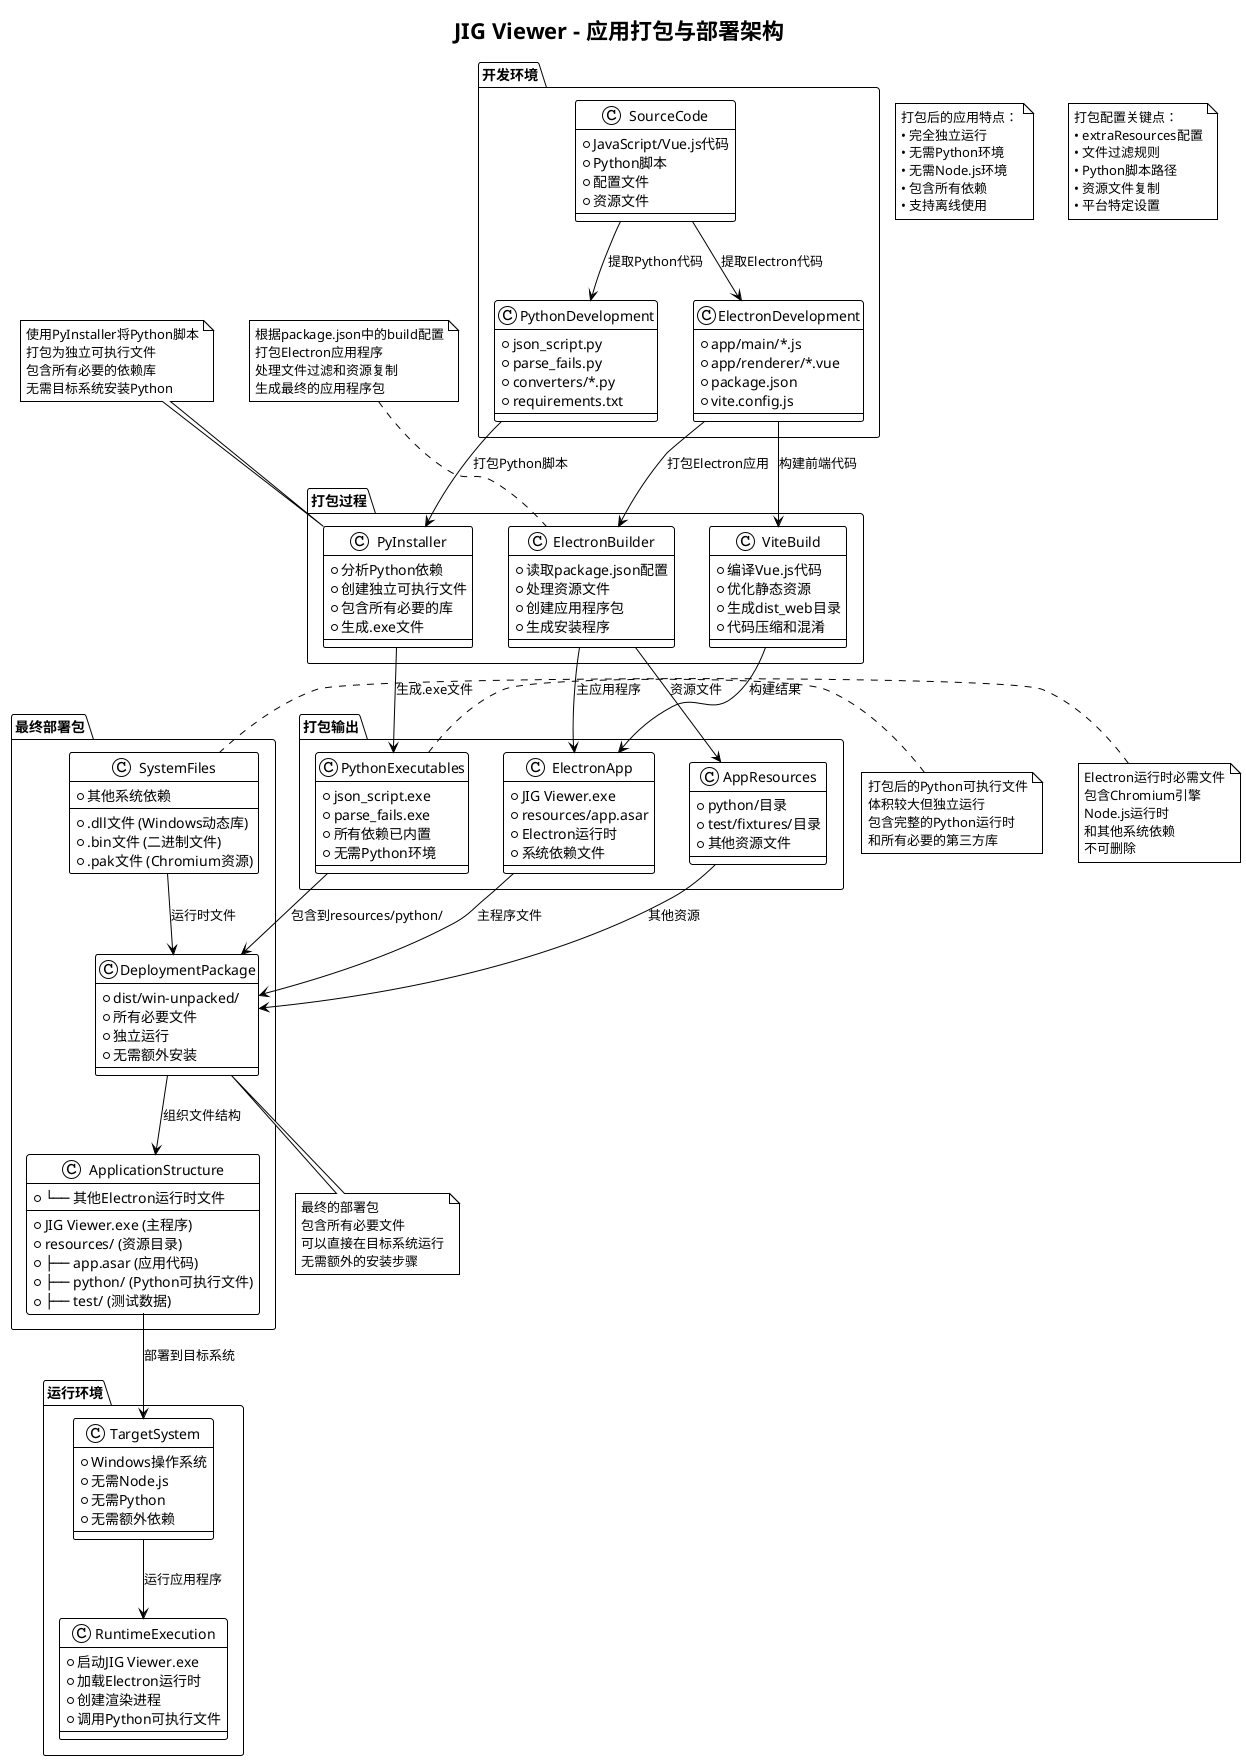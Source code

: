 @startuml Deployment_Architecture

!theme plain
title JIG Viewer - 应用打包与部署架构

package "开发环境" {
  class SourceCode {
    +JavaScript/Vue.js代码
    +Python脚本
    +配置文件
    +资源文件
  }

  class PythonDevelopment {
    +json_script.py
    +parse_fails.py
    +converters/*.py
    +requirements.txt
  }

  class ElectronDevelopment {
    +app/main/*.js
    +app/renderer/*.vue
    +package.json
    +vite.config.js
  }
}

package "打包过程" {
  class PyInstaller {
    +分析Python依赖
    +创建独立可执行文件
    +包含所有必要的库
    +生成.exe文件
  }

  class ElectronBuilder {
    +读取package.json配置
    +处理资源文件
    +创建应用程序包
    +生成安装程序
  }

  class ViteBuild {
    +编译Vue.js代码
    +优化静态资源
    +生成dist_web目录
    +代码压缩和混淆
  }
}

package "打包输出" {
  class PythonExecutables {
    +json_script.exe
    +parse_fails.exe
    +所有依赖已内置
    +无需Python环境
  }

  class ElectronApp {
    +JIG Viewer.exe
    +resources/app.asar
    +Electron运行时
    +系统依赖文件
  }

  class AppResources {
    +python/目录
    +test/fixtures/目录
    +其他资源文件
  }
}

package "最终部署包" {
  class DeploymentPackage {
    +dist/win-unpacked/
    +所有必要文件
    +独立运行
    +无需额外安装
  }

  class ApplicationStructure {
    +JIG Viewer.exe (主程序)
    +resources/ (资源目录)
    +├── app.asar (应用代码)
    +├── python/ (Python可执行文件)
    +├── test/ (测试数据)
    +└── 其他Electron运行时文件
  }

  class SystemFiles {
    +.dll文件 (Windows动态库)
    +.bin文件 (二进制文件)
    +.pak文件 (Chromium资源)
    +其他系统依赖
  }
}

package "运行环境" {
  class TargetSystem {
    +Windows操作系统
    +无需Node.js
    +无需Python
    +无需额外依赖
  }

  class RuntimeExecution {
    +启动JIG Viewer.exe
    +加载Electron运行时
    +创建渲染进程
    +调用Python可执行文件
  }
}

' 打包流程
SourceCode --> PythonDevelopment : 提取Python代码
SourceCode --> ElectronDevelopment : 提取Electron代码

PythonDevelopment --> PyInstaller : 打包Python脚本
ElectronDevelopment --> ViteBuild : 构建前端代码
ElectronDevelopment --> ElectronBuilder : 打包Electron应用

PyInstaller --> PythonExecutables : 生成.exe文件
ViteBuild --> ElectronApp : 构建结果
ElectronBuilder --> ElectronApp : 主应用程序
ElectronBuilder --> AppResources : 资源文件

PythonExecutables --> DeploymentPackage : 包含到resources/python/
ElectronApp --> DeploymentPackage : 主程序文件
AppResources --> DeploymentPackage : 其他资源
SystemFiles --> DeploymentPackage : 运行时文件

DeploymentPackage --> ApplicationStructure : 组织文件结构
ApplicationStructure --> TargetSystem : 部署到目标系统
TargetSystem --> RuntimeExecution : 运行应用程序

' 配置和流程说明
note top of PyInstaller : 使用PyInstaller将Python脚本\n打包为独立可执行文件\n包含所有必要的依赖库\n无需目标系统安装Python

note top of ElectronBuilder : 根据package.json中的build配置\n打包Electron应用程序\n处理文件过滤和资源复制\n生成最终的应用程序包

note right of PythonExecutables : 打包后的Python可执行文件\n体积较大但独立运行\n包含完整的Python运行时\n和所有必要的第三方库

note bottom of DeploymentPackage : 最终的部署包\n包含所有必要文件\n可以直接在目标系统运行\n无需额外的安装步骤

note left of SystemFiles : Electron运行时必需文件\n包含Chromium引擎\nNode.js运行时\n和其他系统依赖\n不可删除

' 关键特性标注
note as N1
打包后的应用特点：
• 完全独立运行
• 无需Python环境
• 无需Node.js环境
• 包含所有依赖
• 支持离线使用
end note

note as N2
打包配置关键点：
• extraResources配置
• 文件过滤规则
• Python脚本路径
• 资源文件复制
• 平台特定设置
end note

@enduml
